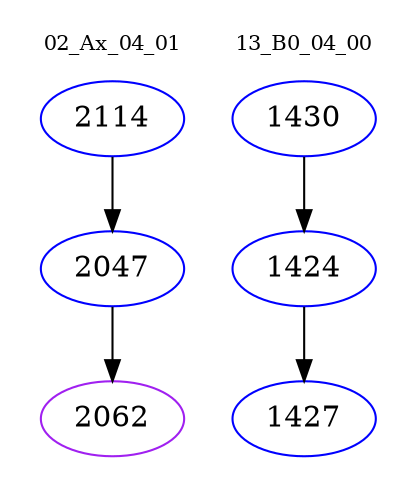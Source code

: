 digraph{
subgraph cluster_0 {
color = white
label = "02_Ax_04_01";
fontsize=10;
T0_2114 [label="2114", color="blue"]
T0_2114 -> T0_2047 [color="black"]
T0_2047 [label="2047", color="blue"]
T0_2047 -> T0_2062 [color="black"]
T0_2062 [label="2062", color="purple"]
}
subgraph cluster_1 {
color = white
label = "13_B0_04_00";
fontsize=10;
T1_1430 [label="1430", color="blue"]
T1_1430 -> T1_1424 [color="black"]
T1_1424 [label="1424", color="blue"]
T1_1424 -> T1_1427 [color="black"]
T1_1427 [label="1427", color="blue"]
}
}
